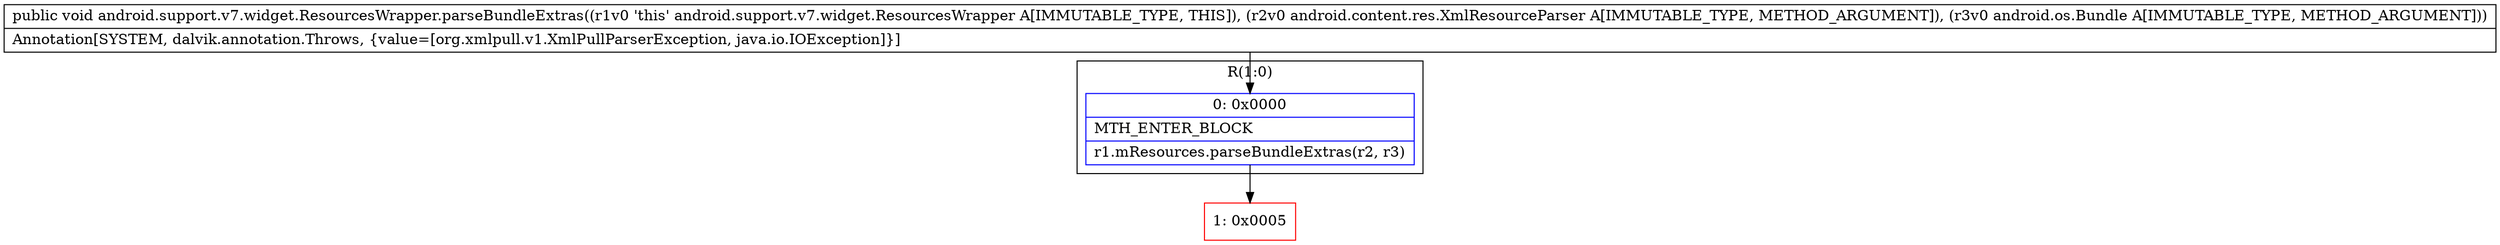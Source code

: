 digraph "CFG forandroid.support.v7.widget.ResourcesWrapper.parseBundleExtras(Landroid\/content\/res\/XmlResourceParser;Landroid\/os\/Bundle;)V" {
subgraph cluster_Region_864487322 {
label = "R(1:0)";
node [shape=record,color=blue];
Node_0 [shape=record,label="{0\:\ 0x0000|MTH_ENTER_BLOCK\l|r1.mResources.parseBundleExtras(r2, r3)\l}"];
}
Node_1 [shape=record,color=red,label="{1\:\ 0x0005}"];
MethodNode[shape=record,label="{public void android.support.v7.widget.ResourcesWrapper.parseBundleExtras((r1v0 'this' android.support.v7.widget.ResourcesWrapper A[IMMUTABLE_TYPE, THIS]), (r2v0 android.content.res.XmlResourceParser A[IMMUTABLE_TYPE, METHOD_ARGUMENT]), (r3v0 android.os.Bundle A[IMMUTABLE_TYPE, METHOD_ARGUMENT]))  | Annotation[SYSTEM, dalvik.annotation.Throws, \{value=[org.xmlpull.v1.XmlPullParserException, java.io.IOException]\}]\l}"];
MethodNode -> Node_0;
Node_0 -> Node_1;
}

